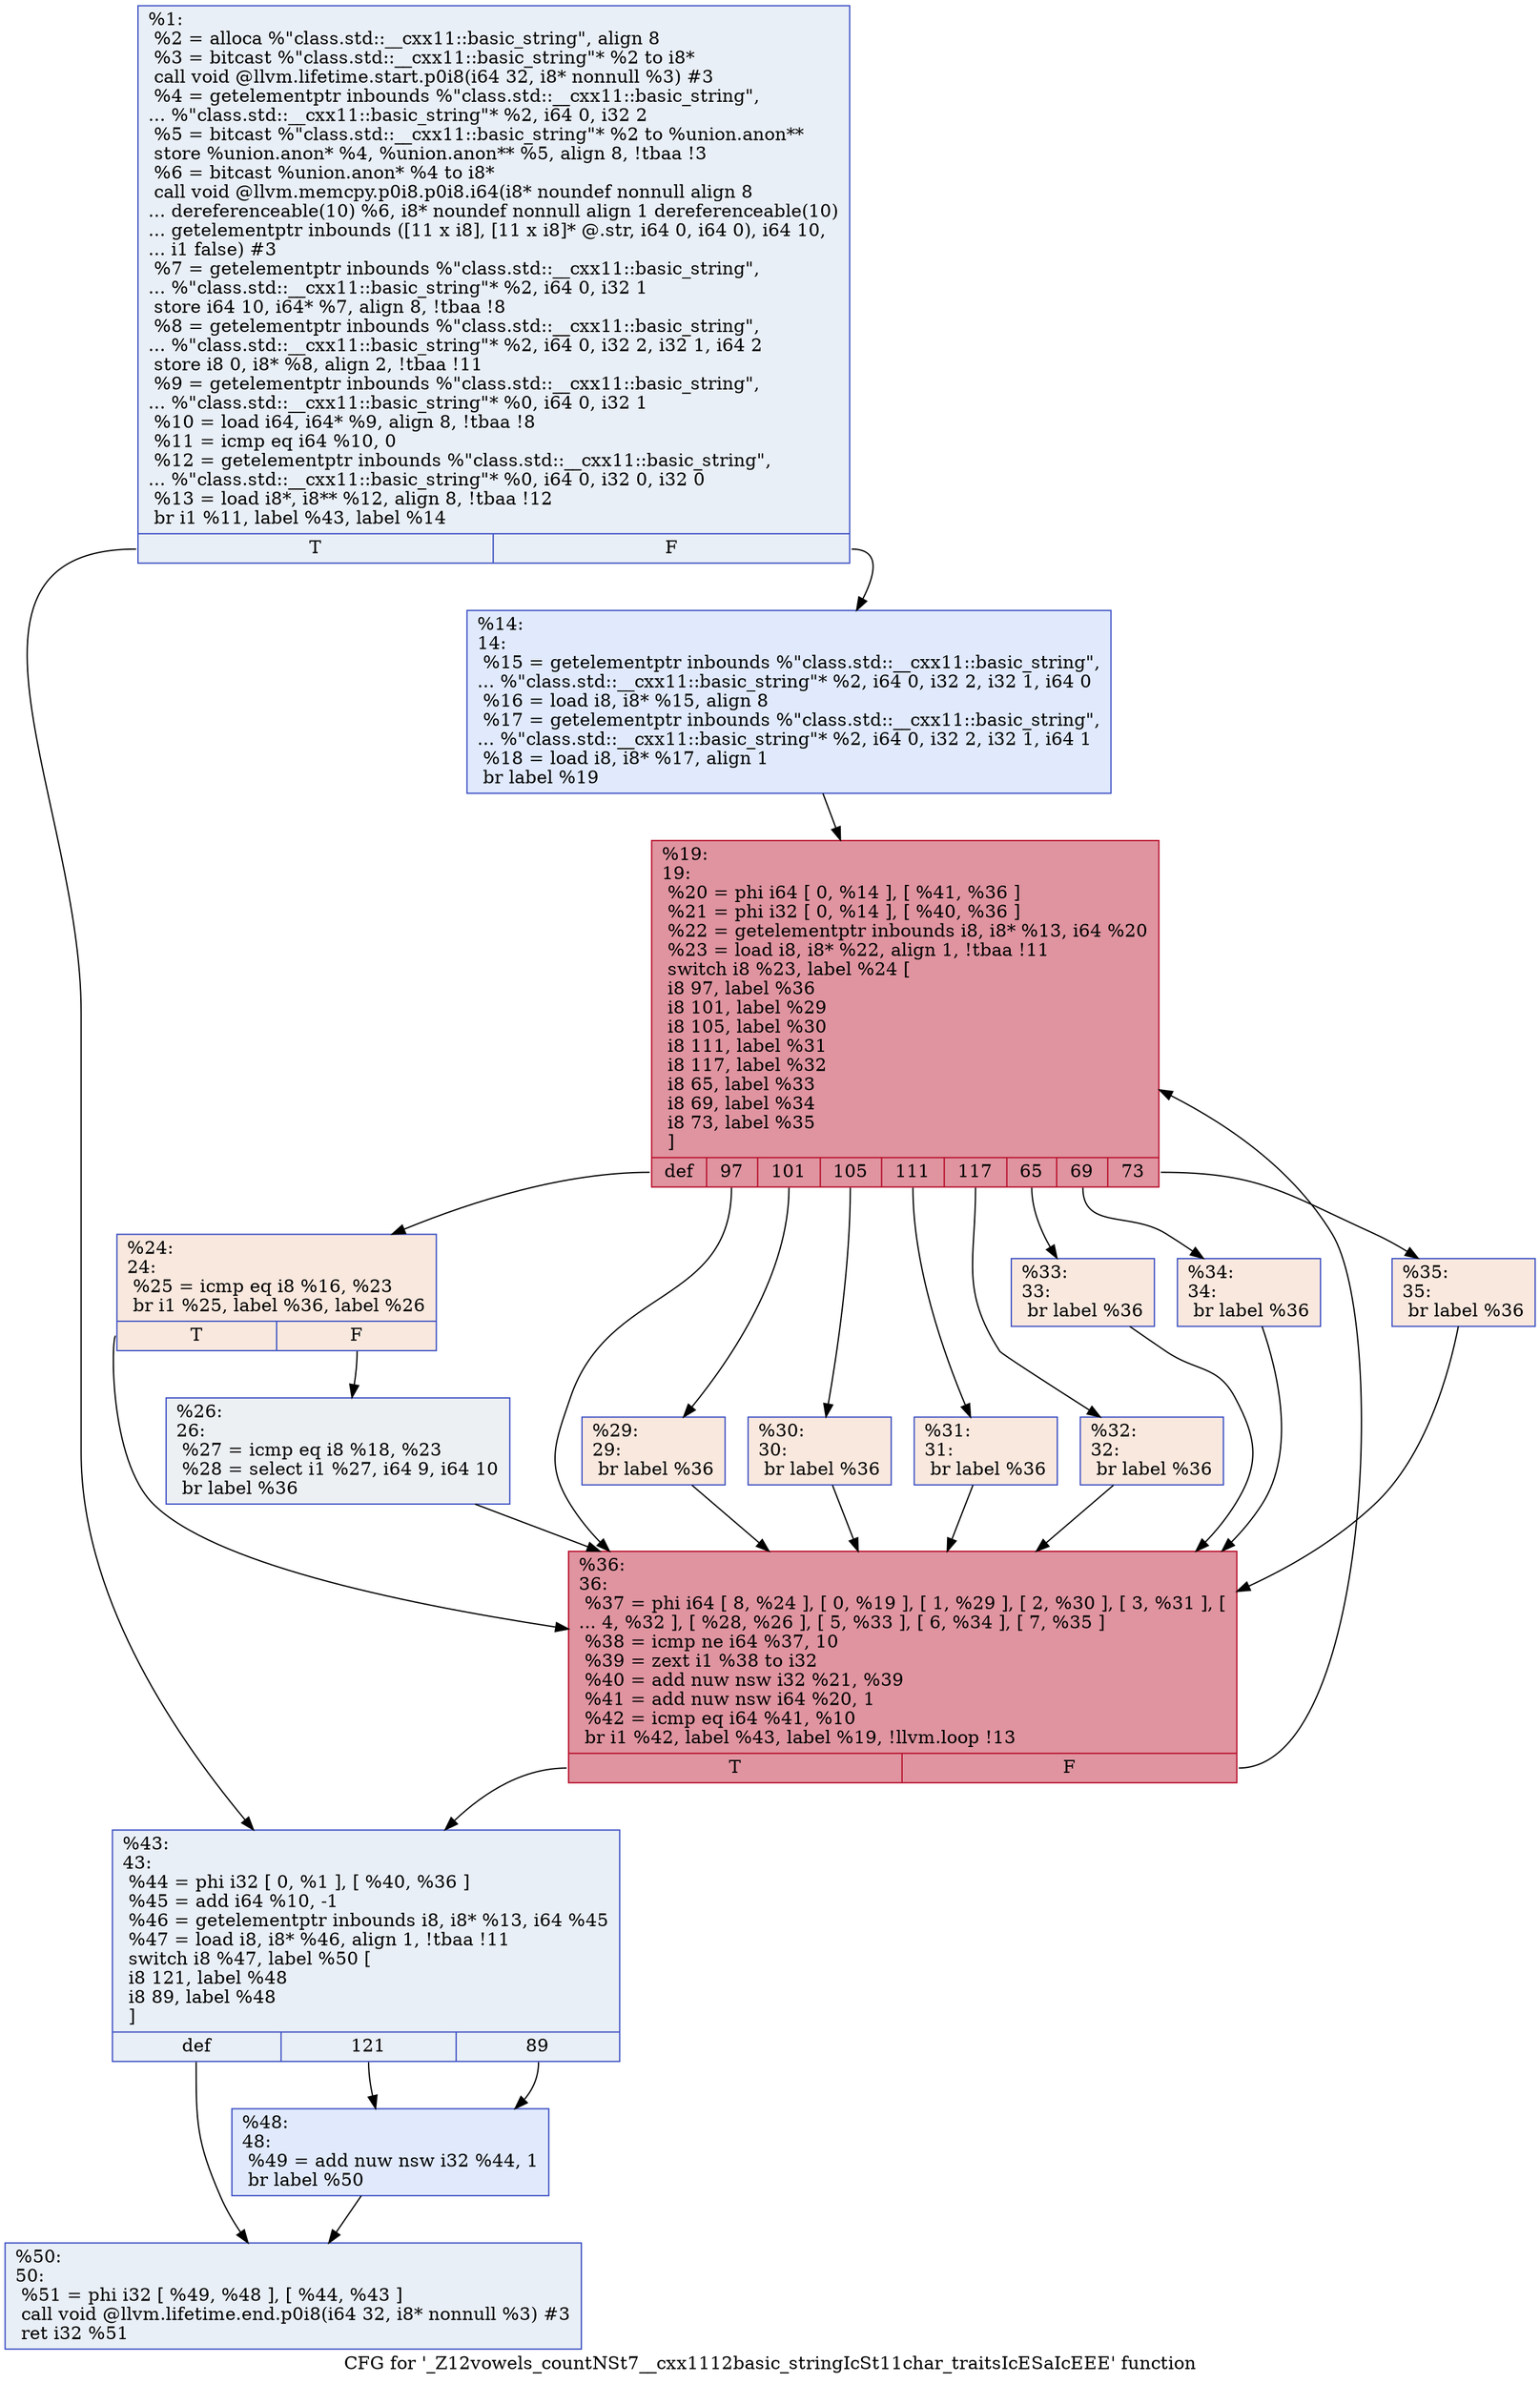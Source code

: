 digraph "CFG for '_Z12vowels_countNSt7__cxx1112basic_stringIcSt11char_traitsIcESaIcEEE' function" {
	label="CFG for '_Z12vowels_countNSt7__cxx1112basic_stringIcSt11char_traitsIcESaIcEEE' function";

	Node0x56271decd170 [shape=record,color="#3d50c3ff", style=filled, fillcolor="#cedaeb70",label="{%1:\l  %2 = alloca %\"class.std::__cxx11::basic_string\", align 8\l  %3 = bitcast %\"class.std::__cxx11::basic_string\"* %2 to i8*\l  call void @llvm.lifetime.start.p0i8(i64 32, i8* nonnull %3) #3\l  %4 = getelementptr inbounds %\"class.std::__cxx11::basic_string\",\l... %\"class.std::__cxx11::basic_string\"* %2, i64 0, i32 2\l  %5 = bitcast %\"class.std::__cxx11::basic_string\"* %2 to %union.anon**\l  store %union.anon* %4, %union.anon** %5, align 8, !tbaa !3\l  %6 = bitcast %union.anon* %4 to i8*\l  call void @llvm.memcpy.p0i8.p0i8.i64(i8* noundef nonnull align 8\l... dereferenceable(10) %6, i8* noundef nonnull align 1 dereferenceable(10)\l... getelementptr inbounds ([11 x i8], [11 x i8]* @.str, i64 0, i64 0), i64 10,\l... i1 false) #3\l  %7 = getelementptr inbounds %\"class.std::__cxx11::basic_string\",\l... %\"class.std::__cxx11::basic_string\"* %2, i64 0, i32 1\l  store i64 10, i64* %7, align 8, !tbaa !8\l  %8 = getelementptr inbounds %\"class.std::__cxx11::basic_string\",\l... %\"class.std::__cxx11::basic_string\"* %2, i64 0, i32 2, i32 1, i64 2\l  store i8 0, i8* %8, align 2, !tbaa !11\l  %9 = getelementptr inbounds %\"class.std::__cxx11::basic_string\",\l... %\"class.std::__cxx11::basic_string\"* %0, i64 0, i32 1\l  %10 = load i64, i64* %9, align 8, !tbaa !8\l  %11 = icmp eq i64 %10, 0\l  %12 = getelementptr inbounds %\"class.std::__cxx11::basic_string\",\l... %\"class.std::__cxx11::basic_string\"* %0, i64 0, i32 0, i32 0\l  %13 = load i8*, i8** %12, align 8, !tbaa !12\l  br i1 %11, label %43, label %14\l|{<s0>T|<s1>F}}"];
	Node0x56271decd170:s0 -> Node0x56271dece6d0;
	Node0x56271decd170:s1 -> Node0x56271ded07a0;
	Node0x56271ded07a0 [shape=record,color="#3d50c3ff", style=filled, fillcolor="#b9d0f970",label="{%14:\l14:                                               \l  %15 = getelementptr inbounds %\"class.std::__cxx11::basic_string\",\l... %\"class.std::__cxx11::basic_string\"* %2, i64 0, i32 2, i32 1, i64 0\l  %16 = load i8, i8* %15, align 8\l  %17 = getelementptr inbounds %\"class.std::__cxx11::basic_string\",\l... %\"class.std::__cxx11::basic_string\"* %2, i64 0, i32 2, i32 1, i64 1\l  %18 = load i8, i8* %17, align 1\l  br label %19\l}"];
	Node0x56271ded07a0 -> Node0x56271ded0bf0;
	Node0x56271ded0bf0 [shape=record,color="#b70d28ff", style=filled, fillcolor="#b70d2870",label="{%19:\l19:                                               \l  %20 = phi i64 [ 0, %14 ], [ %41, %36 ]\l  %21 = phi i32 [ 0, %14 ], [ %40, %36 ]\l  %22 = getelementptr inbounds i8, i8* %13, i64 %20\l  %23 = load i8, i8* %22, align 1, !tbaa !11\l  switch i8 %23, label %24 [\l    i8 97, label %36\l    i8 101, label %29\l    i8 105, label %30\l    i8 111, label %31\l    i8 117, label %32\l    i8 65, label %33\l    i8 69, label %34\l    i8 73, label %35\l  ]\l|{<s0>def|<s1>97|<s2>101|<s3>105|<s4>111|<s5>117|<s6>65|<s7>69|<s8>73}}"];
	Node0x56271ded0bf0:s0 -> Node0x56271ded1660;
	Node0x56271ded0bf0:s1 -> Node0x56271ded0ce0;
	Node0x56271ded0bf0:s2 -> Node0x56271ded1750;
	Node0x56271ded0bf0:s3 -> Node0x56271ded1810;
	Node0x56271ded0bf0:s4 -> Node0x56271ded18d0;
	Node0x56271ded0bf0:s5 -> Node0x56271ded1990;
	Node0x56271ded0bf0:s6 -> Node0x56271ded1a50;
	Node0x56271ded0bf0:s7 -> Node0x56271ded1b10;
	Node0x56271ded0bf0:s8 -> Node0x56271ded1bd0;
	Node0x56271ded1660 [shape=record,color="#3d50c3ff", style=filled, fillcolor="#f2cab570",label="{%24:\l24:                                               \l  %25 = icmp eq i8 %16, %23\l  br i1 %25, label %36, label %26\l|{<s0>T|<s1>F}}"];
	Node0x56271ded1660:s0 -> Node0x56271ded0ce0;
	Node0x56271ded1660:s1 -> Node0x56271ded1f00;
	Node0x56271ded1f00 [shape=record,color="#3d50c3ff", style=filled, fillcolor="#d6dce470",label="{%26:\l26:                                               \l  %27 = icmp eq i8 %18, %23\l  %28 = select i1 %27, i64 9, i64 10\l  br label %36\l}"];
	Node0x56271ded1f00 -> Node0x56271ded0ce0;
	Node0x56271ded1750 [shape=record,color="#3d50c3ff", style=filled, fillcolor="#f2cab570",label="{%29:\l29:                                               \l  br label %36\l}"];
	Node0x56271ded1750 -> Node0x56271ded0ce0;
	Node0x56271ded1810 [shape=record,color="#3d50c3ff", style=filled, fillcolor="#f2cab570",label="{%30:\l30:                                               \l  br label %36\l}"];
	Node0x56271ded1810 -> Node0x56271ded0ce0;
	Node0x56271ded18d0 [shape=record,color="#3d50c3ff", style=filled, fillcolor="#f2cab570",label="{%31:\l31:                                               \l  br label %36\l}"];
	Node0x56271ded18d0 -> Node0x56271ded0ce0;
	Node0x56271ded1990 [shape=record,color="#3d50c3ff", style=filled, fillcolor="#f2cab570",label="{%32:\l32:                                               \l  br label %36\l}"];
	Node0x56271ded1990 -> Node0x56271ded0ce0;
	Node0x56271ded1a50 [shape=record,color="#3d50c3ff", style=filled, fillcolor="#f2cab570",label="{%33:\l33:                                               \l  br label %36\l}"];
	Node0x56271ded1a50 -> Node0x56271ded0ce0;
	Node0x56271ded1b10 [shape=record,color="#3d50c3ff", style=filled, fillcolor="#f2cab570",label="{%34:\l34:                                               \l  br label %36\l}"];
	Node0x56271ded1b10 -> Node0x56271ded0ce0;
	Node0x56271ded1bd0 [shape=record,color="#3d50c3ff", style=filled, fillcolor="#f2cab570",label="{%35:\l35:                                               \l  br label %36\l}"];
	Node0x56271ded1bd0 -> Node0x56271ded0ce0;
	Node0x56271ded0ce0 [shape=record,color="#b70d28ff", style=filled, fillcolor="#b70d2870",label="{%36:\l36:                                               \l  %37 = phi i64 [ 8, %24 ], [ 0, %19 ], [ 1, %29 ], [ 2, %30 ], [ 3, %31 ], [\l... 4, %32 ], [ %28, %26 ], [ 5, %33 ], [ 6, %34 ], [ 7, %35 ]\l  %38 = icmp ne i64 %37, 10\l  %39 = zext i1 %38 to i32\l  %40 = add nuw nsw i32 %21, %39\l  %41 = add nuw nsw i64 %20, 1\l  %42 = icmp eq i64 %41, %10\l  br i1 %42, label %43, label %19, !llvm.loop !13\l|{<s0>T|<s1>F}}"];
	Node0x56271ded0ce0:s0 -> Node0x56271dece6d0;
	Node0x56271ded0ce0:s1 -> Node0x56271ded0bf0;
	Node0x56271dece6d0 [shape=record,color="#3d50c3ff", style=filled, fillcolor="#cedaeb70",label="{%43:\l43:                                               \l  %44 = phi i32 [ 0, %1 ], [ %40, %36 ]\l  %45 = add i64 %10, -1\l  %46 = getelementptr inbounds i8, i8* %13, i64 %45\l  %47 = load i8, i8* %46, align 1, !tbaa !11\l  switch i8 %47, label %50 [\l    i8 121, label %48\l    i8 89, label %48\l  ]\l|{<s0>def|<s1>121|<s2>89}}"];
	Node0x56271dece6d0:s0 -> Node0x56271ded2ec0;
	Node0x56271dece6d0:s1 -> Node0x56271ded2f10;
	Node0x56271dece6d0:s2 -> Node0x56271ded2f10;
	Node0x56271ded2f10 [shape=record,color="#3d50c3ff", style=filled, fillcolor="#b9d0f970",label="{%48:\l48:                                               \l  %49 = add nuw nsw i32 %44, 1\l  br label %50\l}"];
	Node0x56271ded2f10 -> Node0x56271ded2ec0;
	Node0x56271ded2ec0 [shape=record,color="#3d50c3ff", style=filled, fillcolor="#cedaeb70",label="{%50:\l50:                                               \l  %51 = phi i32 [ %49, %48 ], [ %44, %43 ]\l  call void @llvm.lifetime.end.p0i8(i64 32, i8* nonnull %3) #3\l  ret i32 %51\l}"];
}
